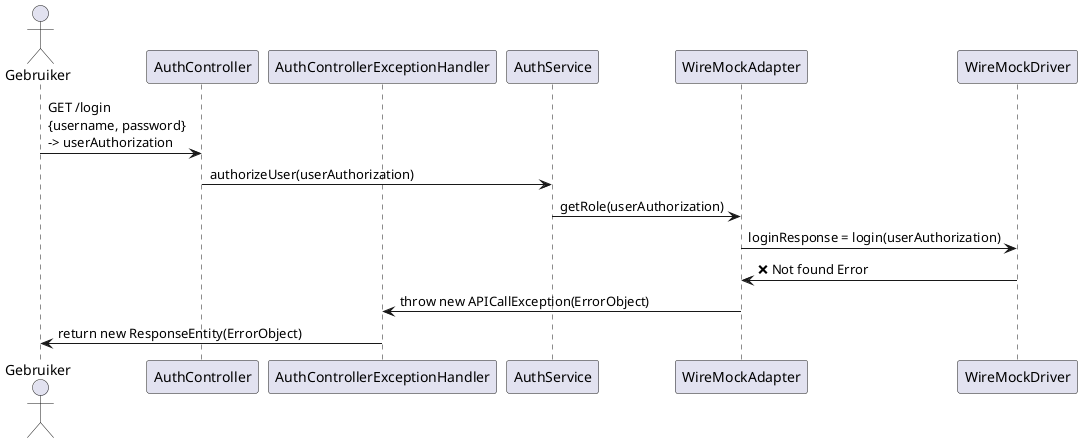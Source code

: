 @startuml
actor Gebruiker

participant AuthController
participant AuthControllerExceptionHandler
participant AuthService
participant WireMockAdapter
participant WireMockDriver

Gebruiker -> AuthController: GET /login\n{username, password}\n-> userAuthorization
AuthController -> AuthService: authorizeUser(userAuthorization)
AuthService -> WireMockAdapter: getRole(userAuthorization)
WireMockAdapter -> WireMockDriver: loginResponse = login(userAuthorization)
WireMockAdapter <- WireMockDriver: ❌ Not found Error
AuthControllerExceptionHandler <- WireMockAdapter: throw new APICallException(ErrorObject)
Gebruiker <- AuthControllerExceptionHandler: return new ResponseEntity(ErrorObject)

@enduml